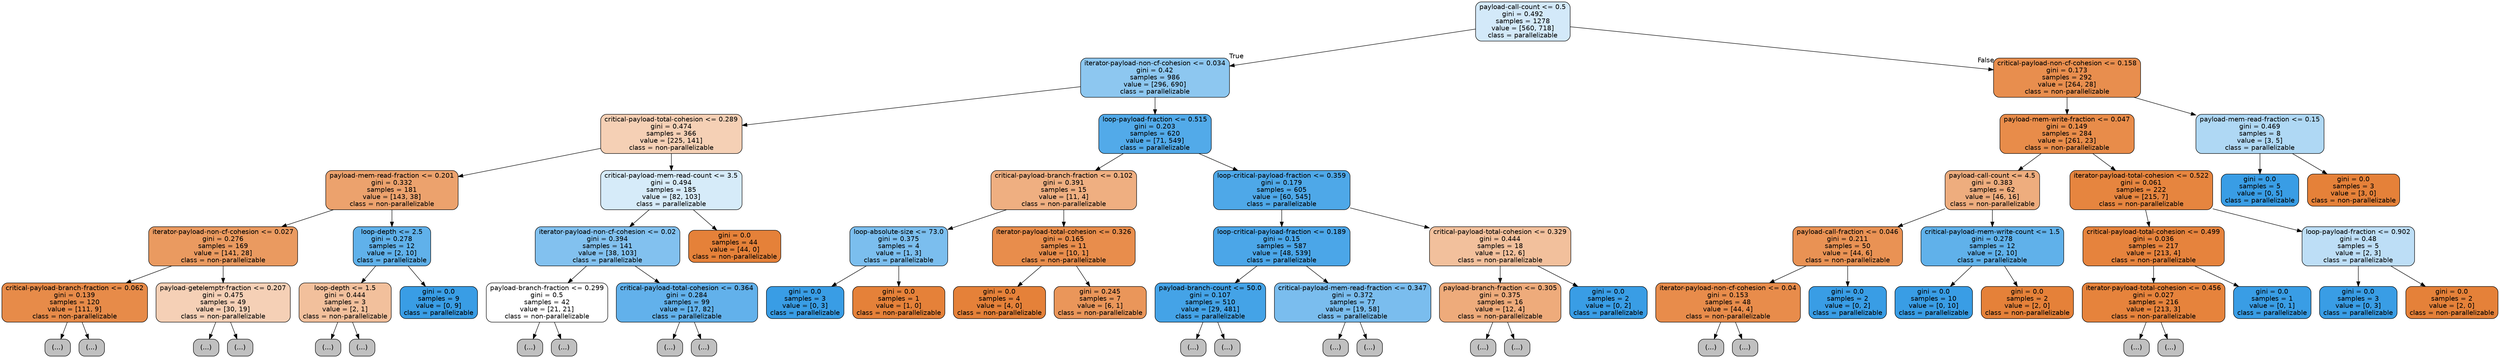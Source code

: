 digraph Tree {
node [shape=box, style="filled, rounded", color="black", fontname=helvetica] ;
edge [fontname=helvetica] ;
0 [label="payload-call-count <= 0.5\ngini = 0.492\nsamples = 1278\nvalue = [560, 718]\nclass = parallelizable", fillcolor="#399de538"] ;
1 [label="iterator-payload-non-cf-cohesion <= 0.034\ngini = 0.42\nsamples = 986\nvalue = [296, 690]\nclass = parallelizable", fillcolor="#399de592"] ;
0 -> 1 [labeldistance=2.5, labelangle=45, headlabel="True"] ;
2 [label="critical-payload-total-cohesion <= 0.289\ngini = 0.474\nsamples = 366\nvalue = [225, 141]\nclass = non-parallelizable", fillcolor="#e581395f"] ;
1 -> 2 ;
3 [label="payload-mem-read-fraction <= 0.201\ngini = 0.332\nsamples = 181\nvalue = [143, 38]\nclass = non-parallelizable", fillcolor="#e58139bb"] ;
2 -> 3 ;
4 [label="iterator-payload-non-cf-cohesion <= 0.027\ngini = 0.276\nsamples = 169\nvalue = [141, 28]\nclass = non-parallelizable", fillcolor="#e58139cc"] ;
3 -> 4 ;
5 [label="critical-payload-branch-fraction <= 0.062\ngini = 0.139\nsamples = 120\nvalue = [111, 9]\nclass = non-parallelizable", fillcolor="#e58139ea"] ;
4 -> 5 ;
6 [label="(...)", fillcolor="#C0C0C0"] ;
5 -> 6 ;
9 [label="(...)", fillcolor="#C0C0C0"] ;
5 -> 9 ;
26 [label="payload-getelemptr-fraction <= 0.207\ngini = 0.475\nsamples = 49\nvalue = [30, 19]\nclass = non-parallelizable", fillcolor="#e581395e"] ;
4 -> 26 ;
27 [label="(...)", fillcolor="#C0C0C0"] ;
26 -> 27 ;
28 [label="(...)", fillcolor="#C0C0C0"] ;
26 -> 28 ;
45 [label="loop-depth <= 2.5\ngini = 0.278\nsamples = 12\nvalue = [2, 10]\nclass = parallelizable", fillcolor="#399de5cc"] ;
3 -> 45 ;
46 [label="loop-depth <= 1.5\ngini = 0.444\nsamples = 3\nvalue = [2, 1]\nclass = non-parallelizable", fillcolor="#e581397f"] ;
45 -> 46 ;
47 [label="(...)", fillcolor="#C0C0C0"] ;
46 -> 47 ;
48 [label="(...)", fillcolor="#C0C0C0"] ;
46 -> 48 ;
49 [label="gini = 0.0\nsamples = 9\nvalue = [0, 9]\nclass = parallelizable", fillcolor="#399de5ff"] ;
45 -> 49 ;
50 [label="critical-payload-mem-read-count <= 3.5\ngini = 0.494\nsamples = 185\nvalue = [82, 103]\nclass = parallelizable", fillcolor="#399de534"] ;
2 -> 50 ;
51 [label="iterator-payload-non-cf-cohesion <= 0.02\ngini = 0.394\nsamples = 141\nvalue = [38, 103]\nclass = parallelizable", fillcolor="#399de5a1"] ;
50 -> 51 ;
52 [label="payload-branch-fraction <= 0.299\ngini = 0.5\nsamples = 42\nvalue = [21, 21]\nclass = non-parallelizable", fillcolor="#e5813900"] ;
51 -> 52 ;
53 [label="(...)", fillcolor="#C0C0C0"] ;
52 -> 53 ;
58 [label="(...)", fillcolor="#C0C0C0"] ;
52 -> 58 ;
67 [label="critical-payload-total-cohesion <= 0.364\ngini = 0.284\nsamples = 99\nvalue = [17, 82]\nclass = parallelizable", fillcolor="#399de5ca"] ;
51 -> 67 ;
68 [label="(...)", fillcolor="#C0C0C0"] ;
67 -> 68 ;
71 [label="(...)", fillcolor="#C0C0C0"] ;
67 -> 71 ;
92 [label="gini = 0.0\nsamples = 44\nvalue = [44, 0]\nclass = non-parallelizable", fillcolor="#e58139ff"] ;
50 -> 92 ;
93 [label="loop-payload-fraction <= 0.515\ngini = 0.203\nsamples = 620\nvalue = [71, 549]\nclass = parallelizable", fillcolor="#399de5de"] ;
1 -> 93 ;
94 [label="critical-payload-branch-fraction <= 0.102\ngini = 0.391\nsamples = 15\nvalue = [11, 4]\nclass = non-parallelizable", fillcolor="#e58139a2"] ;
93 -> 94 ;
95 [label="loop-absolute-size <= 73.0\ngini = 0.375\nsamples = 4\nvalue = [1, 3]\nclass = parallelizable", fillcolor="#399de5aa"] ;
94 -> 95 ;
96 [label="gini = 0.0\nsamples = 3\nvalue = [0, 3]\nclass = parallelizable", fillcolor="#399de5ff"] ;
95 -> 96 ;
97 [label="gini = 0.0\nsamples = 1\nvalue = [1, 0]\nclass = non-parallelizable", fillcolor="#e58139ff"] ;
95 -> 97 ;
98 [label="iterator-payload-total-cohesion <= 0.326\ngini = 0.165\nsamples = 11\nvalue = [10, 1]\nclass = non-parallelizable", fillcolor="#e58139e6"] ;
94 -> 98 ;
99 [label="gini = 0.0\nsamples = 4\nvalue = [4, 0]\nclass = non-parallelizable", fillcolor="#e58139ff"] ;
98 -> 99 ;
100 [label="gini = 0.245\nsamples = 7\nvalue = [6, 1]\nclass = non-parallelizable", fillcolor="#e58139d4"] ;
98 -> 100 ;
101 [label="loop-critical-payload-fraction <= 0.359\ngini = 0.179\nsamples = 605\nvalue = [60, 545]\nclass = parallelizable", fillcolor="#399de5e3"] ;
93 -> 101 ;
102 [label="loop-critical-payload-fraction <= 0.189\ngini = 0.15\nsamples = 587\nvalue = [48, 539]\nclass = parallelizable", fillcolor="#399de5e8"] ;
101 -> 102 ;
103 [label="payload-branch-count <= 50.0\ngini = 0.107\nsamples = 510\nvalue = [29, 481]\nclass = parallelizable", fillcolor="#399de5f0"] ;
102 -> 103 ;
104 [label="(...)", fillcolor="#C0C0C0"] ;
103 -> 104 ;
163 [label="(...)", fillcolor="#C0C0C0"] ;
103 -> 163 ;
164 [label="critical-payload-mem-read-fraction <= 0.347\ngini = 0.372\nsamples = 77\nvalue = [19, 58]\nclass = parallelizable", fillcolor="#399de5ab"] ;
102 -> 164 ;
165 [label="(...)", fillcolor="#C0C0C0"] ;
164 -> 165 ;
186 [label="(...)", fillcolor="#C0C0C0"] ;
164 -> 186 ;
195 [label="critical-payload-total-cohesion <= 0.329\ngini = 0.444\nsamples = 18\nvalue = [12, 6]\nclass = non-parallelizable", fillcolor="#e581397f"] ;
101 -> 195 ;
196 [label="payload-branch-fraction <= 0.305\ngini = 0.375\nsamples = 16\nvalue = [12, 4]\nclass = non-parallelizable", fillcolor="#e58139aa"] ;
195 -> 196 ;
197 [label="(...)", fillcolor="#C0C0C0"] ;
196 -> 197 ;
204 [label="(...)", fillcolor="#C0C0C0"] ;
196 -> 204 ;
205 [label="gini = 0.0\nsamples = 2\nvalue = [0, 2]\nclass = parallelizable", fillcolor="#399de5ff"] ;
195 -> 205 ;
206 [label="critical-payload-non-cf-cohesion <= 0.158\ngini = 0.173\nsamples = 292\nvalue = [264, 28]\nclass = non-parallelizable", fillcolor="#e58139e4"] ;
0 -> 206 [labeldistance=2.5, labelangle=-45, headlabel="False"] ;
207 [label="payload-mem-write-fraction <= 0.047\ngini = 0.149\nsamples = 284\nvalue = [261, 23]\nclass = non-parallelizable", fillcolor="#e58139e9"] ;
206 -> 207 ;
208 [label="payload-call-count <= 4.5\ngini = 0.383\nsamples = 62\nvalue = [46, 16]\nclass = non-parallelizable", fillcolor="#e58139a6"] ;
207 -> 208 ;
209 [label="payload-call-fraction <= 0.046\ngini = 0.211\nsamples = 50\nvalue = [44, 6]\nclass = non-parallelizable", fillcolor="#e58139dc"] ;
208 -> 209 ;
210 [label="iterator-payload-non-cf-cohesion <= 0.04\ngini = 0.153\nsamples = 48\nvalue = [44, 4]\nclass = non-parallelizable", fillcolor="#e58139e8"] ;
209 -> 210 ;
211 [label="(...)", fillcolor="#C0C0C0"] ;
210 -> 211 ;
216 [label="(...)", fillcolor="#C0C0C0"] ;
210 -> 216 ;
219 [label="gini = 0.0\nsamples = 2\nvalue = [0, 2]\nclass = parallelizable", fillcolor="#399de5ff"] ;
209 -> 219 ;
220 [label="critical-payload-mem-write-count <= 1.5\ngini = 0.278\nsamples = 12\nvalue = [2, 10]\nclass = parallelizable", fillcolor="#399de5cc"] ;
208 -> 220 ;
221 [label="gini = 0.0\nsamples = 10\nvalue = [0, 10]\nclass = parallelizable", fillcolor="#399de5ff"] ;
220 -> 221 ;
222 [label="gini = 0.0\nsamples = 2\nvalue = [2, 0]\nclass = non-parallelizable", fillcolor="#e58139ff"] ;
220 -> 222 ;
223 [label="iterator-payload-total-cohesion <= 0.522\ngini = 0.061\nsamples = 222\nvalue = [215, 7]\nclass = non-parallelizable", fillcolor="#e58139f7"] ;
207 -> 223 ;
224 [label="critical-payload-total-cohesion <= 0.499\ngini = 0.036\nsamples = 217\nvalue = [213, 4]\nclass = non-parallelizable", fillcolor="#e58139fa"] ;
223 -> 224 ;
225 [label="iterator-payload-total-cohesion <= 0.456\ngini = 0.027\nsamples = 216\nvalue = [213, 3]\nclass = non-parallelizable", fillcolor="#e58139fb"] ;
224 -> 225 ;
226 [label="(...)", fillcolor="#C0C0C0"] ;
225 -> 226 ;
231 [label="(...)", fillcolor="#C0C0C0"] ;
225 -> 231 ;
236 [label="gini = 0.0\nsamples = 1\nvalue = [0, 1]\nclass = parallelizable", fillcolor="#399de5ff"] ;
224 -> 236 ;
237 [label="loop-payload-fraction <= 0.902\ngini = 0.48\nsamples = 5\nvalue = [2, 3]\nclass = parallelizable", fillcolor="#399de555"] ;
223 -> 237 ;
238 [label="gini = 0.0\nsamples = 3\nvalue = [0, 3]\nclass = parallelizable", fillcolor="#399de5ff"] ;
237 -> 238 ;
239 [label="gini = 0.0\nsamples = 2\nvalue = [2, 0]\nclass = non-parallelizable", fillcolor="#e58139ff"] ;
237 -> 239 ;
240 [label="payload-mem-read-fraction <= 0.15\ngini = 0.469\nsamples = 8\nvalue = [3, 5]\nclass = parallelizable", fillcolor="#399de566"] ;
206 -> 240 ;
241 [label="gini = 0.0\nsamples = 5\nvalue = [0, 5]\nclass = parallelizable", fillcolor="#399de5ff"] ;
240 -> 241 ;
242 [label="gini = 0.0\nsamples = 3\nvalue = [3, 0]\nclass = non-parallelizable", fillcolor="#e58139ff"] ;
240 -> 242 ;
}